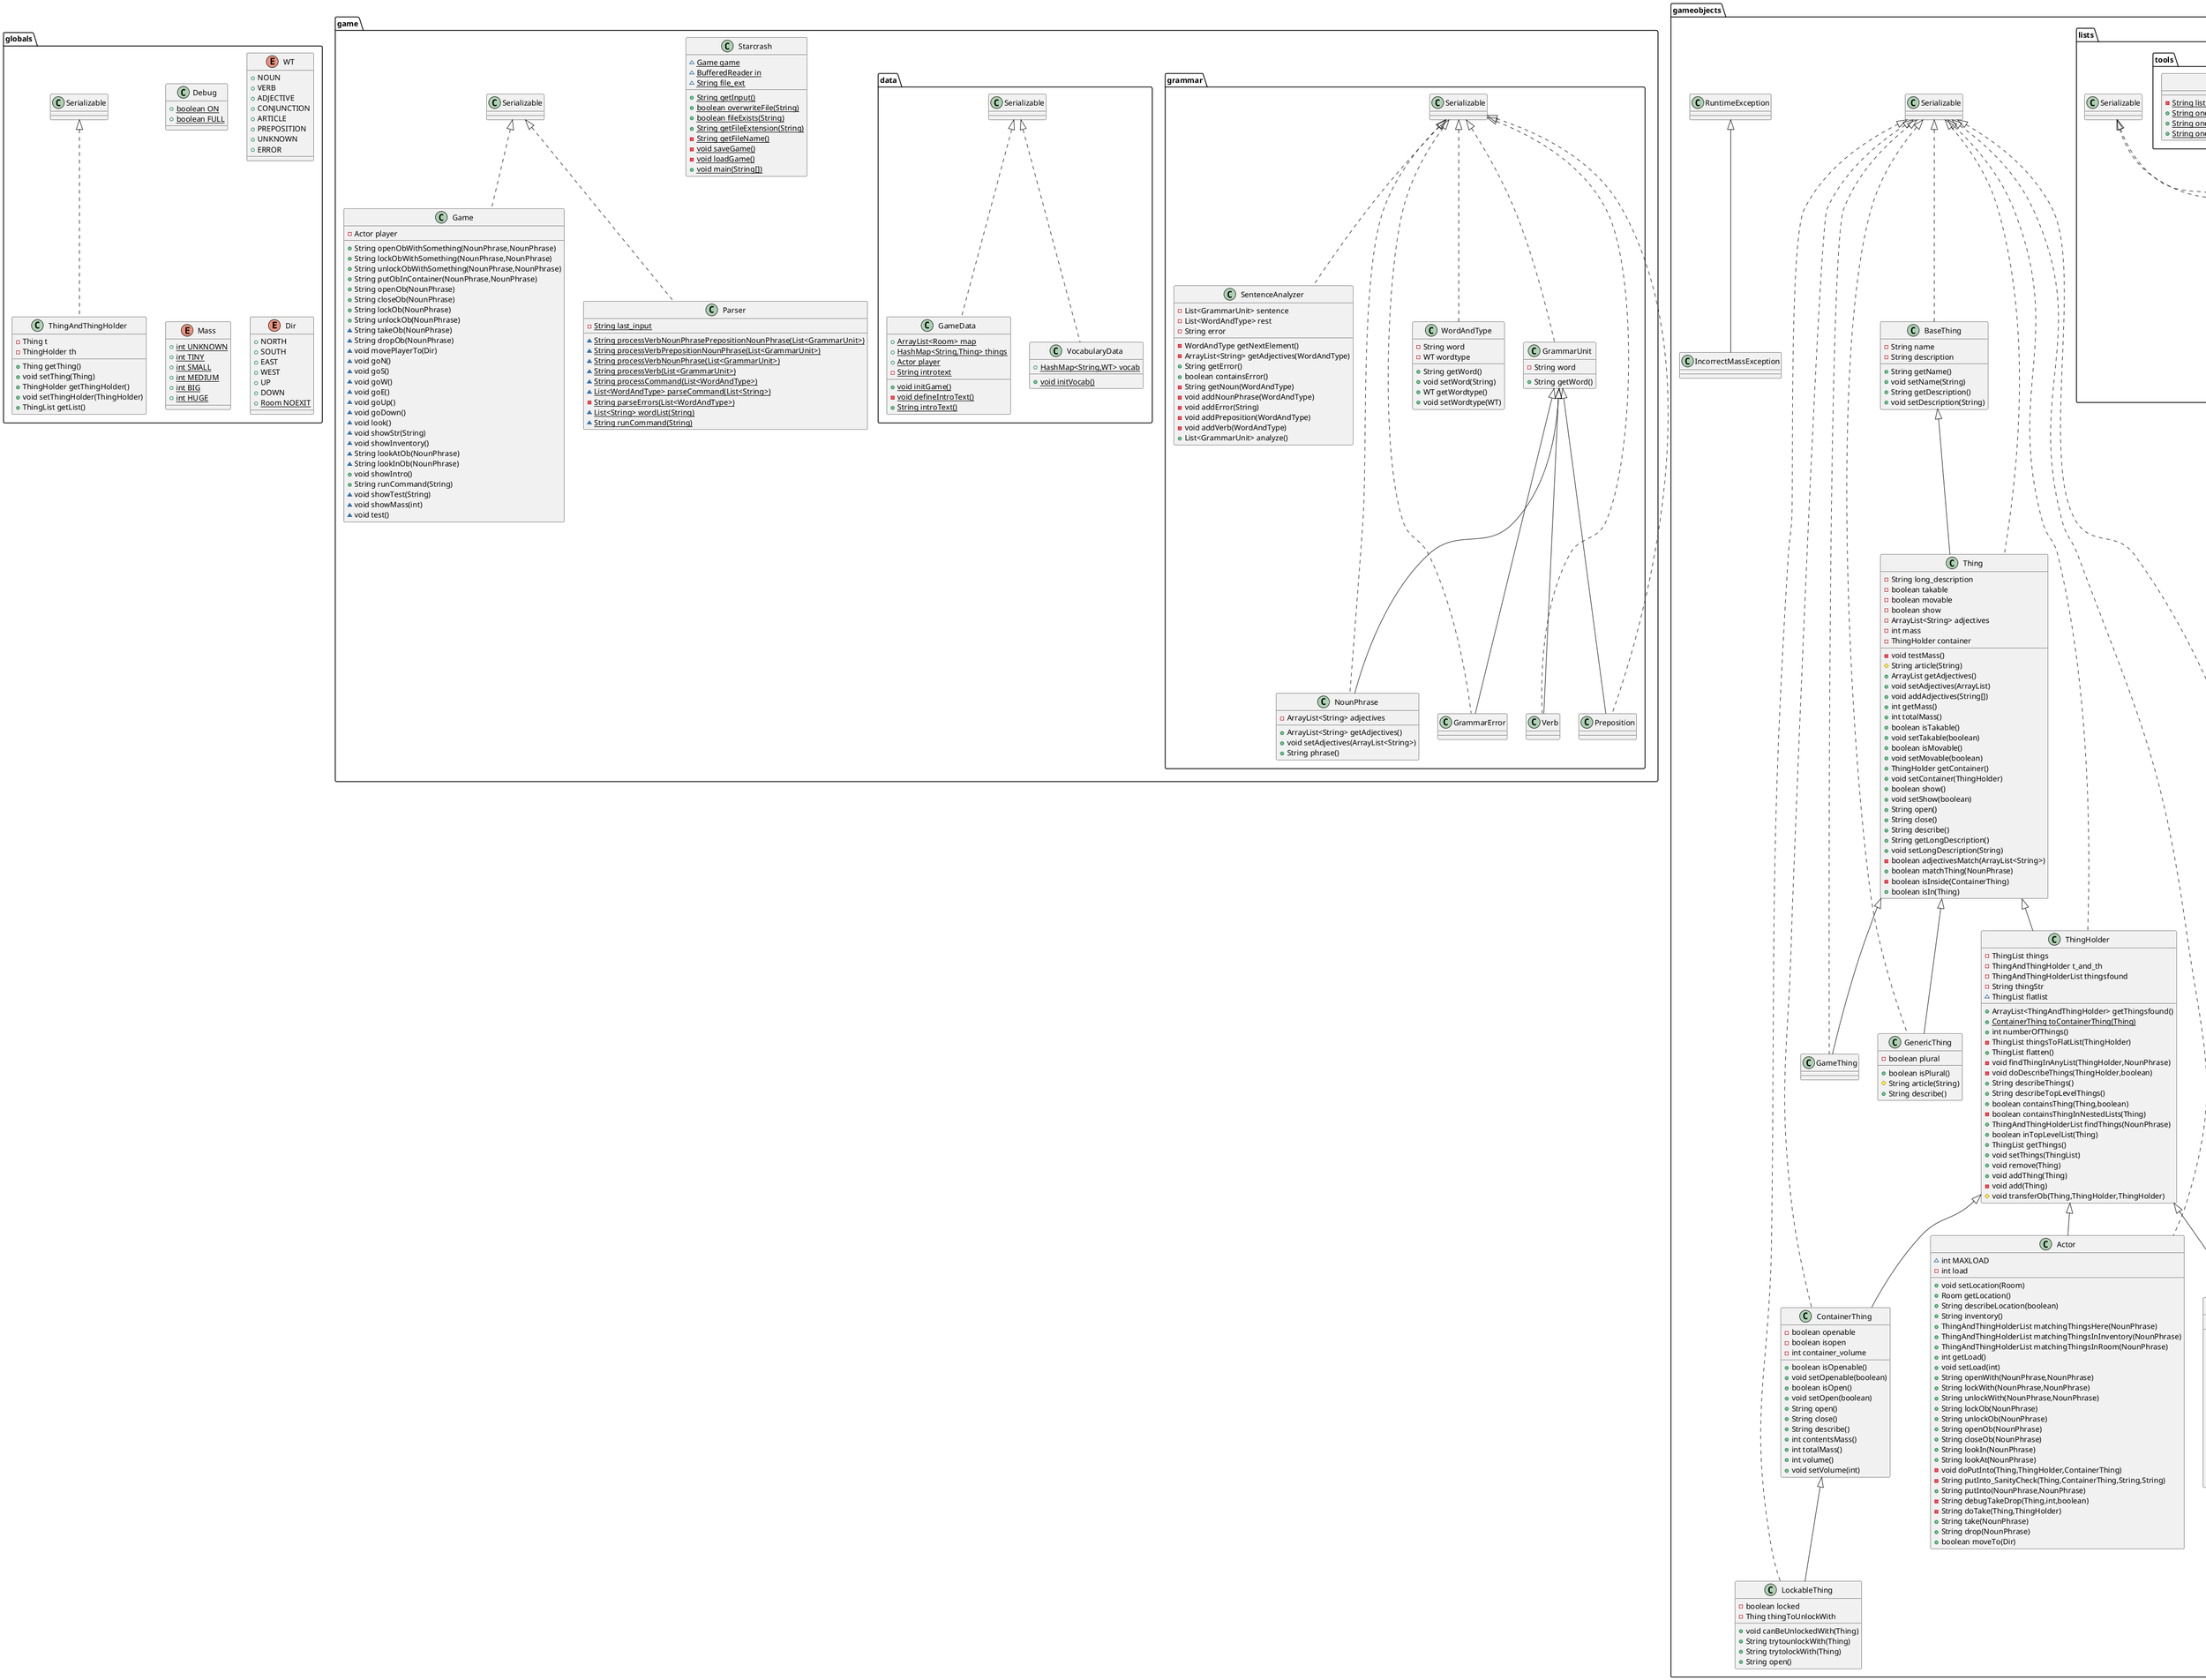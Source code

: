 @startuml
class game.Game {
- Actor player
+ String openObWithSomething(NounPhrase,NounPhrase)
+ String lockObWithSomething(NounPhrase,NounPhrase)
+ String unlockObWithSomething(NounPhrase,NounPhrase)
+ String putObInContainer(NounPhrase,NounPhrase)
+ String openOb(NounPhrase)
+ String closeOb(NounPhrase)
+ String lockOb(NounPhrase)
+ String unlockOb(NounPhrase)
~ String takeOb(NounPhrase)
~ String dropOb(NounPhrase)
~ void movePlayerTo(Dir)
~ void goN()
~ void goS()
~ void goW()
~ void goE()
~ void goUp()
~ void goDown()
~ void look()
~ void showStr(String)
~ void showInventory()
~ String lookAtOb(NounPhrase)
~ String lookInOb(NounPhrase)
+ void showIntro()
+ String runCommand(String)
~ void showTest(String)
~ void showMass(int)
~ void test()
}
class gameobjects.Thing {
- String long_description
- boolean takable
- boolean movable
- boolean show
- ArrayList<String> adjectives
- int mass
- ThingHolder container
- void testMass()
# String article(String)
+ ArrayList getAdjectives()
+ void setAdjectives(ArrayList)
+ void addAdjectives(String[])
+ int getMass()
+ int totalMass()
+ boolean isTakable()
+ void setTakable(boolean)
+ boolean isMovable()
+ void setMovable(boolean)
+ ThingHolder getContainer()
+ void setContainer(ThingHolder)
+ boolean show()
+ void setShow(boolean)
+ String open()
+ String close()
+ String describe()
+ String getLongDescription()
+ void setLongDescription(String)
- boolean adjectivesMatch(ArrayList<String>)
+ boolean matchThing(NounPhrase)
- boolean isInside(ContainerThing)
+ boolean isIn(Thing)
}
class gameobjects.IncorrectMassException {
}
class game.grammar.GrammarError {
}
class gameobjects.special.Actions {
+ {static} String putIntoSpecial(Thing,ThingHolder,ContainerThing)
+ {static} String dropSpecial(Thing,ThingHolder,Room,int)
+ {static} String takeSpecial(Thing,ThingHolder,Room,int)
}
class gameobjects.LockableThing {
- boolean locked
- Thing thingToUnlockWith
+ void canBeUnlockedWith(Thing)
+ String trytounlockWith(Thing)
+ String trytolockWith(Thing)
+ String open()
}
class game.grammar.WordAndType {
- String word
- WT wordtype
+ String getWord()
+ void setWord(String)
+ WT getWordtype()
+ void setWordtype(WT)
}
class gameobjects.GameThing {
}
class game.data.GameData {
+ {static} ArrayList<Room> map
+ {static} HashMap<String,Thing> things
+ {static} Actor player
- {static} String introtext
+ {static} void initGame()
- {static} void defineIntroText()
+ {static} String introText()
}
class gameobjects.lists.ThingAndThingHolderList {
+ boolean isNullOrEmpty()
}
class game.grammar.Verb {
}
class gameobjects.lists.tools.ListTool {
- {static} String listMultipleThings(ArrayList<ThingAndThingHolder>)
+ {static} String oneThingAndOneContainerInLists(ThingAndThingHolderList,ThingAndThingHolderList,String,String,String,String)
+ {static} String oneThingInList(ThingAndThingHolderList,String,String,boolean)
+ {static} String oneThingInList(ThingAndThingHolderList,String,String)
}
class gameobjects.Actor {
~ int MAXLOAD
- int load
+ void setLocation(Room)
+ Room getLocation()
+ String describeLocation(boolean)
+ String inventory()
+ ThingAndThingHolderList matchingThingsHere(NounPhrase)
+ ThingAndThingHolderList matchingThingsInInventory(NounPhrase)
+ ThingAndThingHolderList matchingThingsInRoom(NounPhrase)
+ int getLoad()
+ void setLoad(int)
+ String openWith(NounPhrase,NounPhrase)
+ String lockWith(NounPhrase,NounPhrase)
+ String unlockWith(NounPhrase,NounPhrase)
+ String lockOb(NounPhrase)
+ String unlockOb(NounPhrase)
+ String openOb(NounPhrase)
+ String closeOb(NounPhrase)
+ String lookIn(NounPhrase)
+ String lookAt(NounPhrase)
- void doPutInto(Thing,ThingHolder,ContainerThing)
- String putInto_SanityCheck(Thing,ContainerThing,String,String)
+ String putInto(NounPhrase,NounPhrase)
- String debugTakeDrop(Thing,int,boolean)
- String doTake(Thing,ThingHolder)
+ String take(NounPhrase)
+ String drop(NounPhrase)
+ boolean moveTo(Dir)
}
class globals.Debug {
+ {static} boolean ON
+ {static} boolean FULL
}
class game.grammar.Preposition {
}
class game.grammar.GrammarUnit {
- String word
+ String getWord()
}
class gameobjects.lists.ThingList {
- String name
+ String getName()
+ void setName(String)
}
class gameobjects.Room {
- Room n
+ void init(String,Room,Room,Room,Room,Room,Room)
+ void init(String,Room,Room,Room,Room)
+ Room getN()
+ void setN(Room)
+ Room getS()
+ void setS(Room)
+ Room getE()
+ void setE(Room)
+ Room getW()
+ void setW(Room)
+ Room getUp()
+ void setUp(Room)
+ Room getDown()
+ void setDown(Room)
+ String describe(boolean)
}
enum globals.WT {
+  NOUN
+  VERB
+  ADJECTIVE
+  CONJUNCTION
+  ARTICLE
+  PREPOSITION
+  UNKNOWN
+  ERROR
}
class gameobjects.GenericThing {
- boolean plural
+ boolean isPlural()
# String article(String)
+ String describe()
}
enum globals.Mass {
+ {static} int UNKNOWN
+ {static} int TINY
+ {static} int SMALL
+ {static} int MEDIUM
+ {static} int BIG
+ {static} int HUGE
}
class game.Parser {
- {static} String last_input
~ {static} String processVerbNounPhrasePrepositionNounPhrase(List<GrammarUnit>)
~ {static} String processVerbPrepositionNounPhrase(List<GrammarUnit>)
~ {static} String processVerbNounPhrase(List<GrammarUnit>)
~ {static} String processVerb(List<GrammarUnit>)
~ {static} String processCommand(List<WordAndType>)
~ {static} List<WordAndType> parseCommand(List<String>)
- {static} String parseErrors(List<WordAndType>)
~ {static} List<String> wordList(String)
~ {static} String runCommand(String)
}
class game.Starcrash {
~ {static} Game game
~ {static} BufferedReader in
~ {static} String file_ext
+ {static} String getInput()
+ {static} boolean overwriteFile(String)
+ {static} boolean fileExists(String)
+ {static} String getFileExtension(String)
- {static} String getFileName()
- {static} void saveGame()
- {static} void loadGame()
+ {static} void main(String[])
}
class game.grammar.SentenceAnalyzer {
- List<GrammarUnit> sentence
- List<WordAndType> rest
- String error
- WordAndType getNextElement()
- ArrayList<String> getAdjectives(WordAndType)
+ String getError()
+ boolean containsError()
- String getNoun(WordAndType)
- void addNounPhrase(WordAndType)
- void addError(String)
- void addPreposition(WordAndType)
- void addVerb(WordAndType)
+ List<GrammarUnit> analyze()
}
class game.grammar.NounPhrase {
- ArrayList<String> adjectives
+ ArrayList<String> getAdjectives()
+ void setAdjectives(ArrayList<String>)
+ String phrase()
}
enum globals.Dir {
+  NORTH
+  SOUTH
+  EAST
+  WEST
+  UP
+  DOWN
+ {static} Room NOEXIT
}
class gameobjects.BaseThing {
- String name
- String description
+ String getName()
+ void setName(String)
+ String getDescription()
+ void setDescription(String)
}
class game.data.VocabularyData {
+ {static} HashMap<String,WT> vocab
+ {static} void initVocab()
}
class gameobjects.ContainerThing {
- boolean openable
- boolean isopen
- int container_volume
+ boolean isOpenable()
+ void setOpenable(boolean)
+ boolean isOpen()
+ void setOpen(boolean)
+ String open()
+ String close()
+ String describe()
+ int contentsMass()
+ int totalMass()
+ int volume()
+ void setVolume(int)
}
class gameobjects.ThingHolder {
- ThingList things
- ThingAndThingHolder t_and_th
- ThingAndThingHolderList thingsfound
- String thingStr
~ ThingList flatlist
+ ArrayList<ThingAndThingHolder> getThingsfound()
+ {static} ContainerThing toContainerThing(Thing)
+ int numberOfThings()
- ThingList thingsToFlatList(ThingHolder)
+ ThingList flatten()
- void findThingInAnyList(ThingHolder,NounPhrase)
- void doDescribeThings(ThingHolder,boolean)
+ String describeThings()
+ String describeTopLevelThings()
+ boolean containsThing(Thing,boolean)
- boolean containsThingInNestedLists(Thing)
+ ThingAndThingHolderList findThings(NounPhrase)
+ boolean inTopLevelList(Thing)
+ ThingList getThings()
+ void setThings(ThingList)
+ void remove(Thing)
+ void addThing(Thing)
- void add(Thing)
# void transferOb(Thing,ThingHolder,ThingHolder)
}
class globals.ThingAndThingHolder {
- Thing t
- ThingHolder th
+ Thing getThing()
+ void setThing(Thing)
+ ThingHolder getThingHolder()
+ void setThingHolder(ThingHolder)
+ ThingList getList()
}


game.Serializable <|.. game.Game
gameobjects.Serializable <|.. gameobjects.Thing
gameobjects.BaseThing <|-- gameobjects.Thing
gameobjects.RuntimeException <|-- gameobjects.IncorrectMassException
game.grammar.Serializable <|.. game.grammar.GrammarError
game.grammar.GrammarUnit <|-- game.grammar.GrammarError
gameobjects.Serializable <|.. gameobjects.LockableThing
gameobjects.ContainerThing <|-- gameobjects.LockableThing
game.grammar.Serializable <|.. game.grammar.WordAndType
gameobjects.Serializable <|.. gameobjects.GameThing
gameobjects.Thing <|-- gameobjects.GameThing
game.data.Serializable <|.. game.data.GameData
gameobjects.lists.Serializable <|.. gameobjects.lists.ThingAndThingHolderList
java.util.ArrayList <|-- gameobjects.lists.ThingAndThingHolderList
game.grammar.Serializable <|.. game.grammar.Verb
game.grammar.GrammarUnit <|-- game.grammar.Verb
gameobjects.Serializable <|.. gameobjects.Actor
gameobjects.ThingHolder <|-- gameobjects.Actor
game.grammar.Serializable <|.. game.grammar.Preposition
game.grammar.GrammarUnit <|-- game.grammar.Preposition
game.grammar.Serializable <|.. game.grammar.GrammarUnit
gameobjects.lists.Serializable <|.. gameobjects.lists.ThingList
java.util.ArrayList <|-- gameobjects.lists.ThingList
gameobjects.Serializable <|.. gameobjects.Room
gameobjects.ThingHolder <|-- gameobjects.Room
gameobjects.Serializable <|.. gameobjects.GenericThing
gameobjects.Thing <|-- gameobjects.GenericThing
game.Serializable <|.. game.Parser
game.grammar.Serializable <|.. game.grammar.SentenceAnalyzer
game.grammar.Serializable <|.. game.grammar.NounPhrase
game.grammar.GrammarUnit <|-- game.grammar.NounPhrase
gameobjects.Serializable <|.. gameobjects.BaseThing
game.data.Serializable <|.. game.data.VocabularyData
gameobjects.Serializable <|.. gameobjects.ContainerThing
gameobjects.ThingHolder <|-- gameobjects.ContainerThing
gameobjects.Serializable <|.. gameobjects.ThingHolder
gameobjects.Thing <|-- gameobjects.ThingHolder
globals.Serializable <|.. globals.ThingAndThingHolder
@enduml